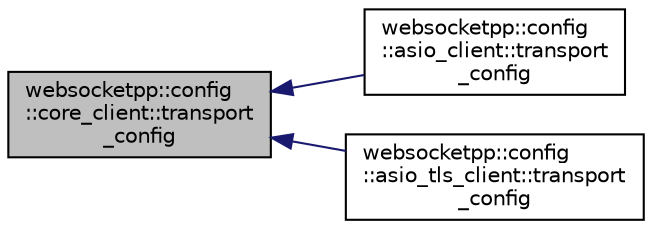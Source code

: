 digraph "websocketpp::config::core_client::transport_config"
{
  edge [fontname="Helvetica",fontsize="10",labelfontname="Helvetica",labelfontsize="10"];
  node [fontname="Helvetica",fontsize="10",shape=record];
  rankdir="LR";
  Node0 [label="websocketpp::config\l::core_client::transport\l_config",height=0.2,width=0.4,color="black", fillcolor="grey75", style="filled", fontcolor="black"];
  Node0 -> Node1 [dir="back",color="midnightblue",fontsize="10",style="solid"];
  Node1 [label="websocketpp::config\l::asio_client::transport\l_config",height=0.2,width=0.4,color="black", fillcolor="white", style="filled",URL="$structwebsocketpp_1_1config_1_1asio__client_1_1transport__config.html"];
  Node0 -> Node2 [dir="back",color="midnightblue",fontsize="10",style="solid"];
  Node2 [label="websocketpp::config\l::asio_tls_client::transport\l_config",height=0.2,width=0.4,color="black", fillcolor="white", style="filled",URL="$structwebsocketpp_1_1config_1_1asio__tls__client_1_1transport__config.html"];
}
